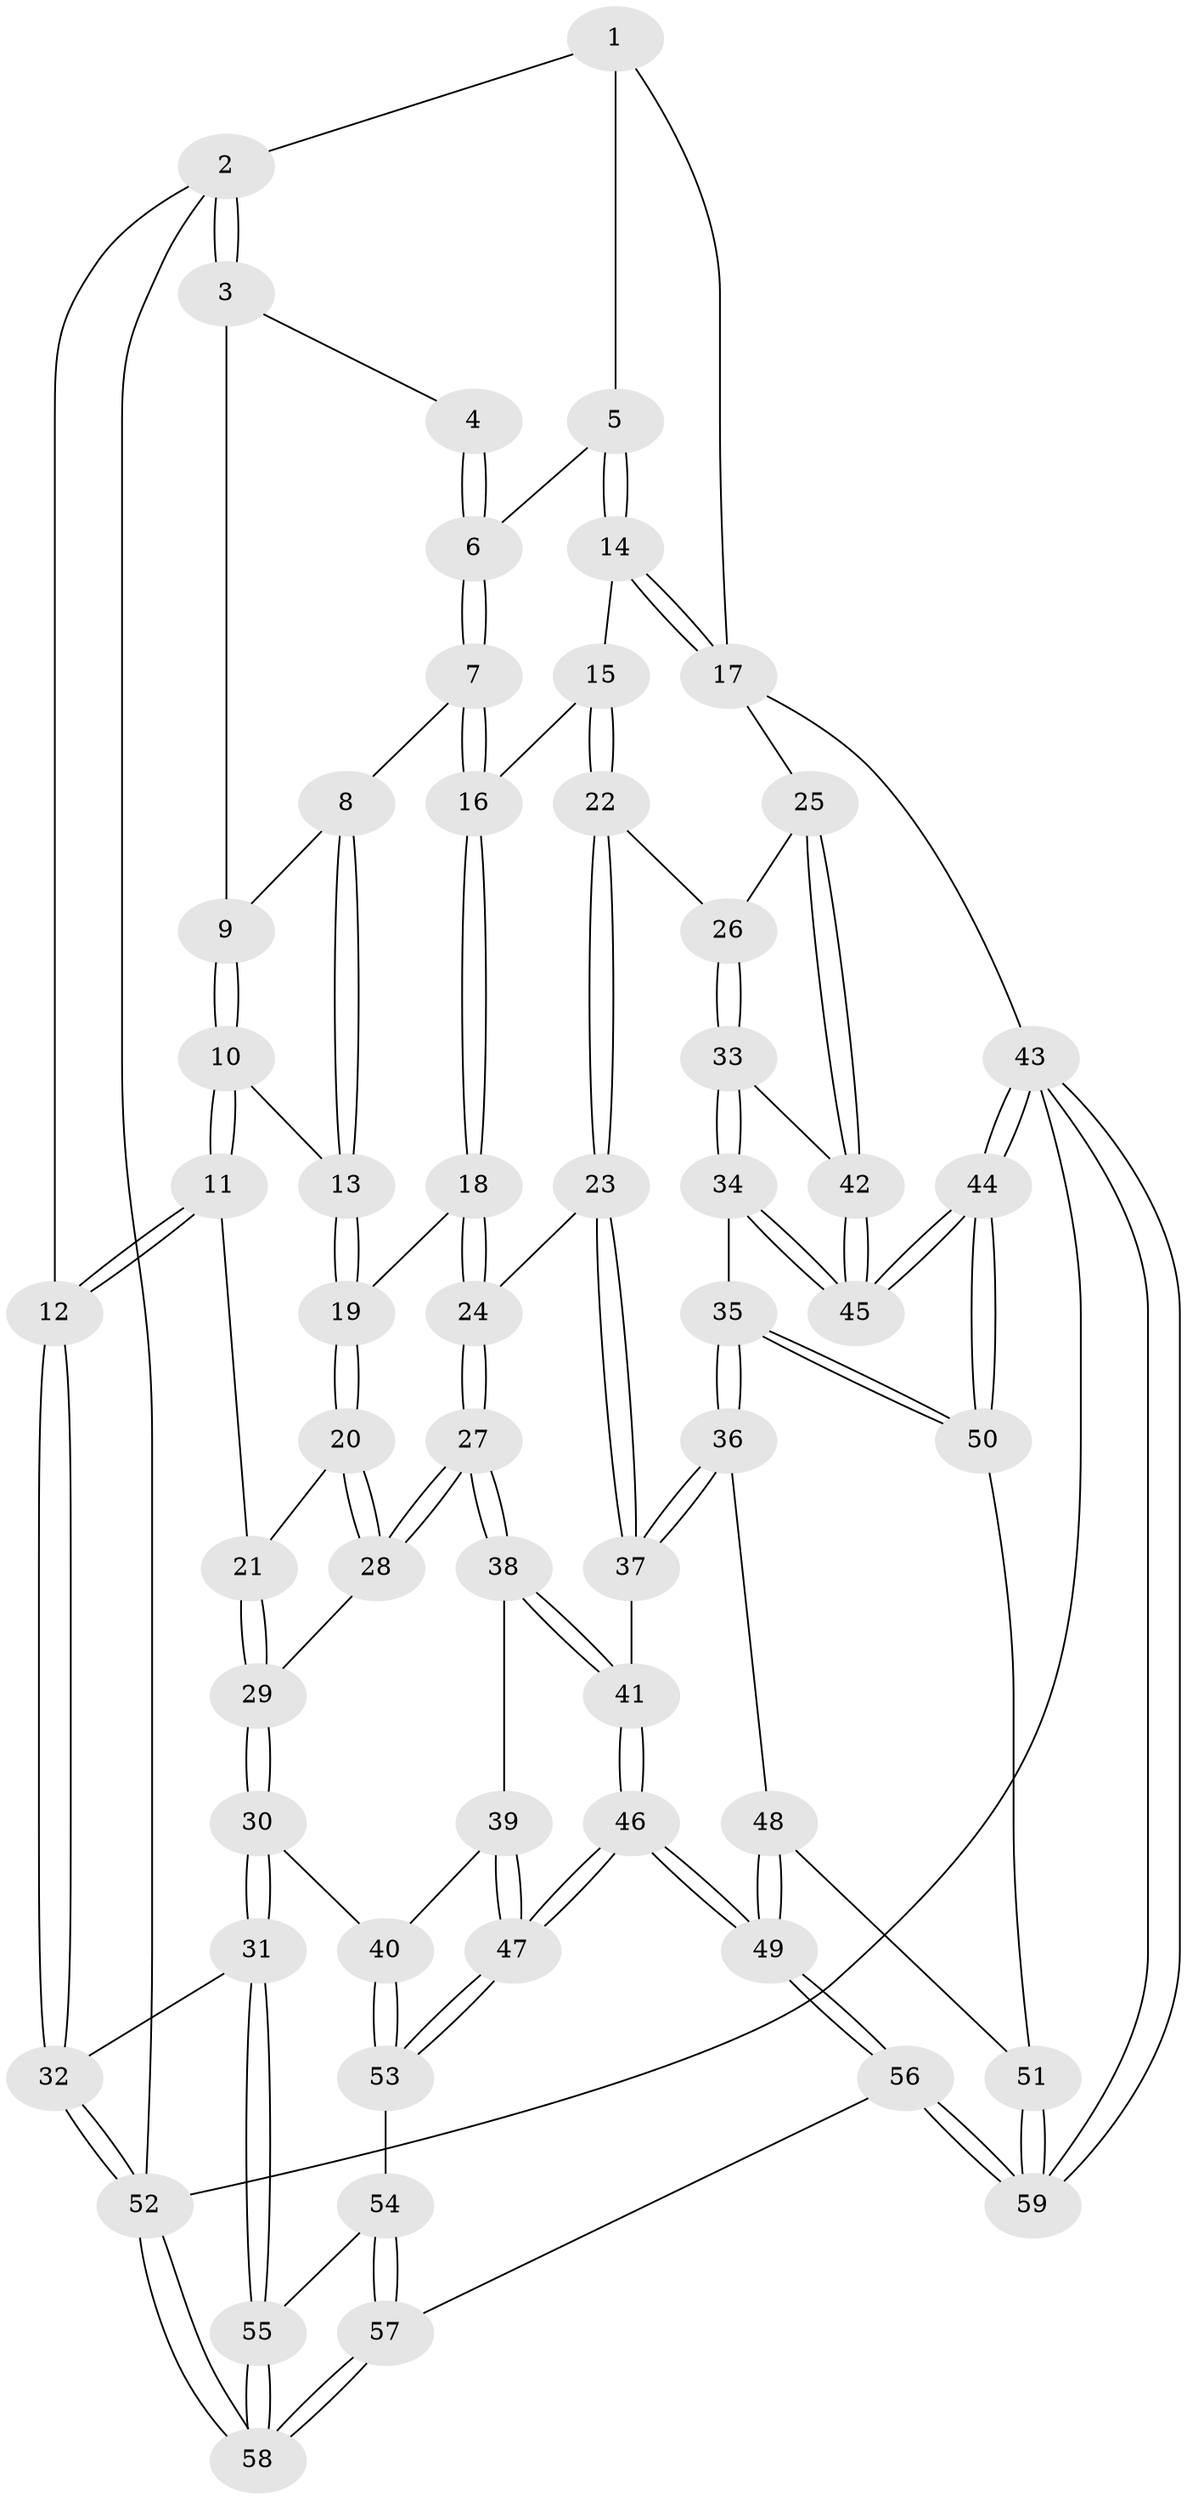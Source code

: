 // Generated by graph-tools (version 1.1) at 2025/50/03/09/25 03:50:59]
// undirected, 59 vertices, 144 edges
graph export_dot {
graph [start="1"]
  node [color=gray90,style=filled];
  1 [pos="+0.6997991693110865+0"];
  2 [pos="+0+0"];
  3 [pos="+0.1300397515198419+0"];
  4 [pos="+0.19087631498139954+0"];
  5 [pos="+0.6884211952236741+0.1673387051475401"];
  6 [pos="+0.4709129906653564+0.2419345349643284"];
  7 [pos="+0.4537283914154749+0.26883440817160237"];
  8 [pos="+0.41418832685604257+0.2865623706872051"];
  9 [pos="+0.1860020116032937+0.18732451285372345"];
  10 [pos="+0.17790861529177437+0.3359136730668053"];
  11 [pos="+0.12233401821020254+0.43310159010234167"];
  12 [pos="+0+0.3948610061602669"];
  13 [pos="+0.3533490576591234+0.3441354243739675"];
  14 [pos="+0.7251850078750472+0.22545439286940025"];
  15 [pos="+0.6840437302766694+0.38940281670288396"];
  16 [pos="+0.491934098228401+0.3968755605578738"];
  17 [pos="+1+0.3770633854783129"];
  18 [pos="+0.46679292983216203+0.4821968482950273"];
  19 [pos="+0.3670018079149148+0.48949656406142067"];
  20 [pos="+0.34520373058412185+0.5058361250905744"];
  21 [pos="+0.12573834967580866+0.4384111346699904"];
  22 [pos="+0.6944051377637802+0.5494536494139682"];
  23 [pos="+0.6360880416972229+0.5979606051719107"];
  24 [pos="+0.5776980052286264+0.5824971087400294"];
  25 [pos="+1+0.47785924908692184"];
  26 [pos="+0.7883184963261034+0.5608420142190288"];
  27 [pos="+0.3752776850311446+0.676991218450481"];
  28 [pos="+0.34103174177464496+0.5664084417925075"];
  29 [pos="+0.14249200689118288+0.6380963743222464"];
  30 [pos="+0.12114437060310056+0.7683987428598184"];
  31 [pos="+0.09126689996793381+0.7832104467436095"];
  32 [pos="+0+0.7995491611897625"];
  33 [pos="+0.8548846391007923+0.7762036353607108"];
  34 [pos="+0.8373113459955713+0.8340932081857937"];
  35 [pos="+0.8371853120405979+0.8342580999917768"];
  36 [pos="+0.6429131428746813+0.746970853710728"];
  37 [pos="+0.6336007800143489+0.7327276191481965"];
  38 [pos="+0.36028602365975393+0.7196440139801148"];
  39 [pos="+0.3318302228437833+0.7381692763942737"];
  40 [pos="+0.19628440658102284+0.7831234514166627"];
  41 [pos="+0.488840445911624+0.7899905728276306"];
  42 [pos="+1+0.49179108099343444"];
  43 [pos="+1+1"];
  44 [pos="+1+0.9848650003978848"];
  45 [pos="+1+0.7521446982534322"];
  46 [pos="+0.4646871380493713+0.9568976771586933"];
  47 [pos="+0.41970195065348465+0.932913817773477"];
  48 [pos="+0.6336842535145513+0.8143838530718567"];
  49 [pos="+0.5538858149921233+1"];
  50 [pos="+0.8400580672588194+0.8672867207573554"];
  51 [pos="+0.8035818836890564+1"];
  52 [pos="+0+1"];
  53 [pos="+0.2814270894523888+0.9124845302516863"];
  54 [pos="+0.2797552182744764+0.9226586713069767"];
  55 [pos="+0.13789229610992565+1"];
  56 [pos="+0.5756277030639535+1"];
  57 [pos="+0.29333923957903324+1"];
  58 [pos="+0.14701154110754897+1"];
  59 [pos="+0.7608738711574397+1"];
  1 -- 2;
  1 -- 5;
  1 -- 17;
  2 -- 3;
  2 -- 3;
  2 -- 12;
  2 -- 52;
  3 -- 4;
  3 -- 9;
  4 -- 6;
  4 -- 6;
  5 -- 6;
  5 -- 14;
  5 -- 14;
  6 -- 7;
  6 -- 7;
  7 -- 8;
  7 -- 16;
  7 -- 16;
  8 -- 9;
  8 -- 13;
  8 -- 13;
  9 -- 10;
  9 -- 10;
  10 -- 11;
  10 -- 11;
  10 -- 13;
  11 -- 12;
  11 -- 12;
  11 -- 21;
  12 -- 32;
  12 -- 32;
  13 -- 19;
  13 -- 19;
  14 -- 15;
  14 -- 17;
  14 -- 17;
  15 -- 16;
  15 -- 22;
  15 -- 22;
  16 -- 18;
  16 -- 18;
  17 -- 25;
  17 -- 43;
  18 -- 19;
  18 -- 24;
  18 -- 24;
  19 -- 20;
  19 -- 20;
  20 -- 21;
  20 -- 28;
  20 -- 28;
  21 -- 29;
  21 -- 29;
  22 -- 23;
  22 -- 23;
  22 -- 26;
  23 -- 24;
  23 -- 37;
  23 -- 37;
  24 -- 27;
  24 -- 27;
  25 -- 26;
  25 -- 42;
  25 -- 42;
  26 -- 33;
  26 -- 33;
  27 -- 28;
  27 -- 28;
  27 -- 38;
  27 -- 38;
  28 -- 29;
  29 -- 30;
  29 -- 30;
  30 -- 31;
  30 -- 31;
  30 -- 40;
  31 -- 32;
  31 -- 55;
  31 -- 55;
  32 -- 52;
  32 -- 52;
  33 -- 34;
  33 -- 34;
  33 -- 42;
  34 -- 35;
  34 -- 45;
  34 -- 45;
  35 -- 36;
  35 -- 36;
  35 -- 50;
  35 -- 50;
  36 -- 37;
  36 -- 37;
  36 -- 48;
  37 -- 41;
  38 -- 39;
  38 -- 41;
  38 -- 41;
  39 -- 40;
  39 -- 47;
  39 -- 47;
  40 -- 53;
  40 -- 53;
  41 -- 46;
  41 -- 46;
  42 -- 45;
  42 -- 45;
  43 -- 44;
  43 -- 44;
  43 -- 59;
  43 -- 59;
  43 -- 52;
  44 -- 45;
  44 -- 45;
  44 -- 50;
  44 -- 50;
  46 -- 47;
  46 -- 47;
  46 -- 49;
  46 -- 49;
  47 -- 53;
  47 -- 53;
  48 -- 49;
  48 -- 49;
  48 -- 51;
  49 -- 56;
  49 -- 56;
  50 -- 51;
  51 -- 59;
  51 -- 59;
  52 -- 58;
  52 -- 58;
  53 -- 54;
  54 -- 55;
  54 -- 57;
  54 -- 57;
  55 -- 58;
  55 -- 58;
  56 -- 57;
  56 -- 59;
  56 -- 59;
  57 -- 58;
  57 -- 58;
}
